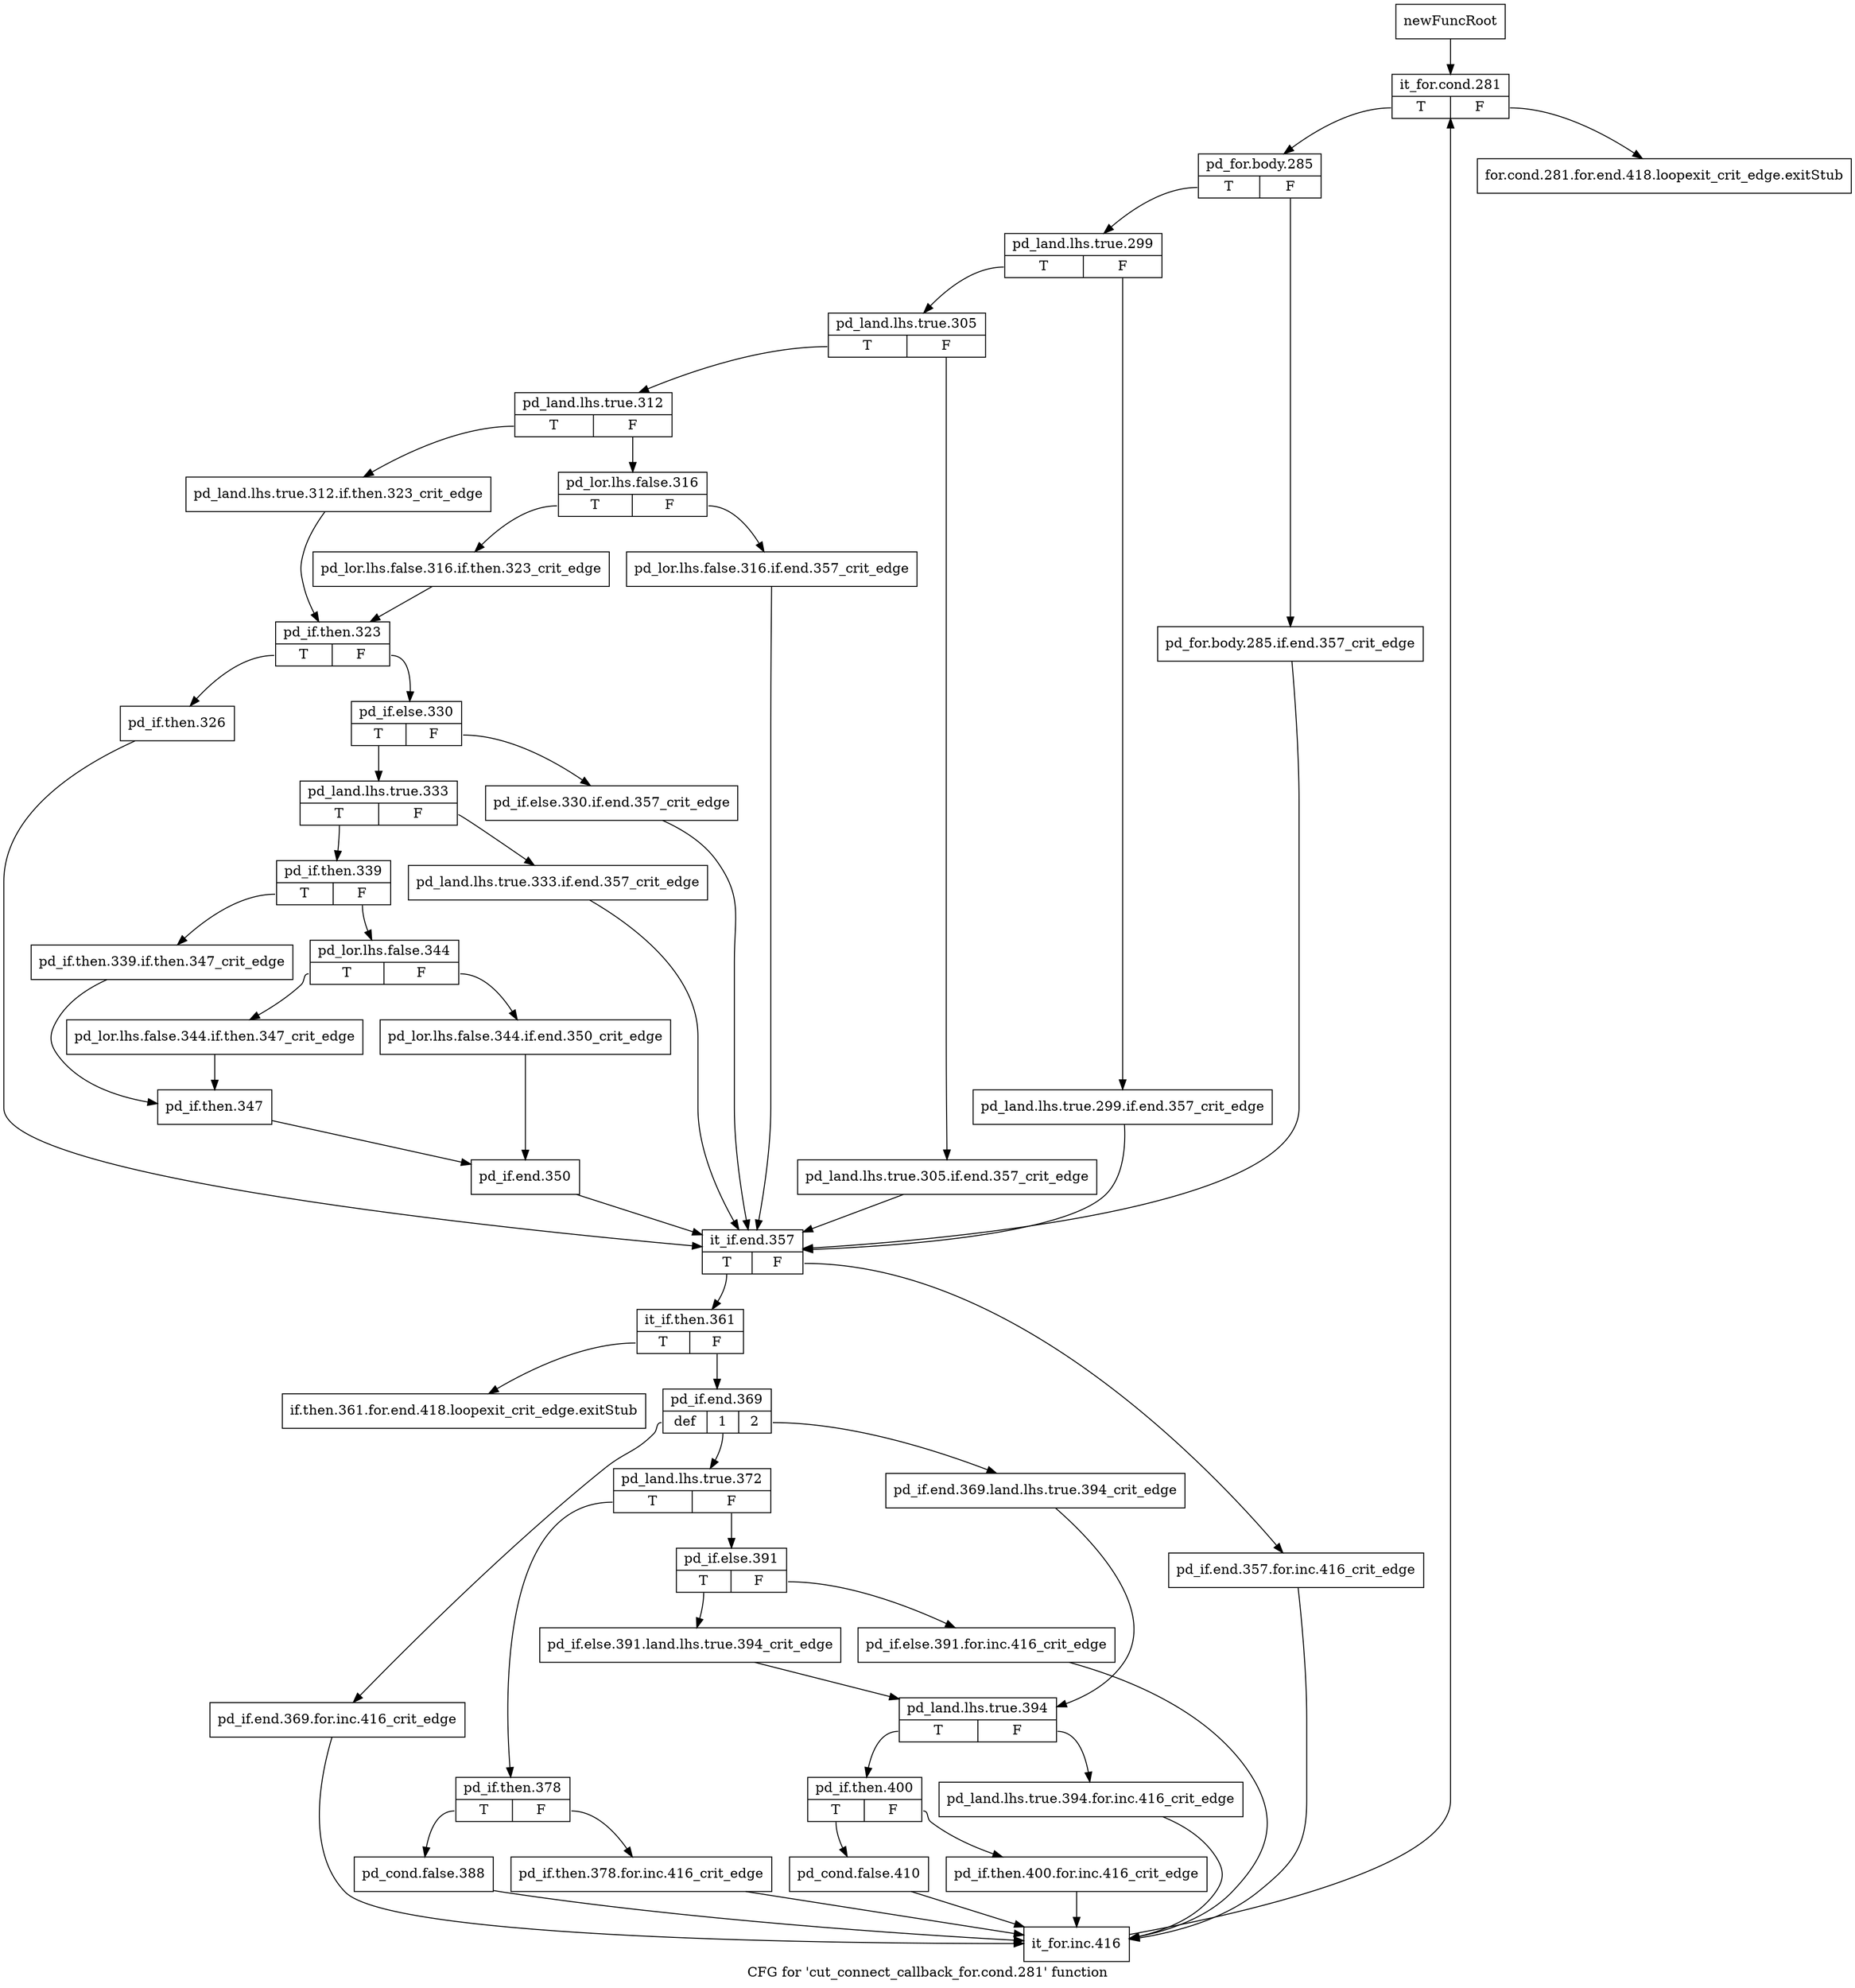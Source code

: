 digraph "CFG for 'cut_connect_callback_for.cond.281' function" {
	label="CFG for 'cut_connect_callback_for.cond.281' function";

	Node0x48572e0 [shape=record,label="{newFuncRoot}"];
	Node0x48572e0 -> Node0x48573d0;
	Node0x4857330 [shape=record,label="{for.cond.281.for.end.418.loopexit_crit_edge.exitStub}"];
	Node0x4857380 [shape=record,label="{if.then.361.for.end.418.loopexit_crit_edge.exitStub}"];
	Node0x48573d0 [shape=record,label="{it_for.cond.281|{<s0>T|<s1>F}}"];
	Node0x48573d0:s0 -> Node0x4857420;
	Node0x48573d0:s1 -> Node0x4857330;
	Node0x4857420 [shape=record,label="{pd_for.body.285|{<s0>T|<s1>F}}"];
	Node0x4857420:s0 -> Node0x48574c0;
	Node0x4857420:s1 -> Node0x4857470;
	Node0x4857470 [shape=record,label="{pd_for.body.285.if.end.357_crit_edge}"];
	Node0x4857470 -> Node0x4857ba0;
	Node0x48574c0 [shape=record,label="{pd_land.lhs.true.299|{<s0>T|<s1>F}}"];
	Node0x48574c0:s0 -> Node0x4857560;
	Node0x48574c0:s1 -> Node0x4857510;
	Node0x4857510 [shape=record,label="{pd_land.lhs.true.299.if.end.357_crit_edge}"];
	Node0x4857510 -> Node0x4857ba0;
	Node0x4857560 [shape=record,label="{pd_land.lhs.true.305|{<s0>T|<s1>F}}"];
	Node0x4857560:s0 -> Node0x4857600;
	Node0x4857560:s1 -> Node0x48575b0;
	Node0x48575b0 [shape=record,label="{pd_land.lhs.true.305.if.end.357_crit_edge}"];
	Node0x48575b0 -> Node0x4857ba0;
	Node0x4857600 [shape=record,label="{pd_land.lhs.true.312|{<s0>T|<s1>F}}"];
	Node0x4857600:s0 -> Node0x4857740;
	Node0x4857600:s1 -> Node0x4857650;
	Node0x4857650 [shape=record,label="{pd_lor.lhs.false.316|{<s0>T|<s1>F}}"];
	Node0x4857650:s0 -> Node0x48576f0;
	Node0x4857650:s1 -> Node0x48576a0;
	Node0x48576a0 [shape=record,label="{pd_lor.lhs.false.316.if.end.357_crit_edge}"];
	Node0x48576a0 -> Node0x4857ba0;
	Node0x48576f0 [shape=record,label="{pd_lor.lhs.false.316.if.then.323_crit_edge}"];
	Node0x48576f0 -> Node0x4857790;
	Node0x4857740 [shape=record,label="{pd_land.lhs.true.312.if.then.323_crit_edge}"];
	Node0x4857740 -> Node0x4857790;
	Node0x4857790 [shape=record,label="{pd_if.then.323|{<s0>T|<s1>F}}"];
	Node0x4857790:s0 -> Node0x4857b50;
	Node0x4857790:s1 -> Node0x48577e0;
	Node0x48577e0 [shape=record,label="{pd_if.else.330|{<s0>T|<s1>F}}"];
	Node0x48577e0:s0 -> Node0x4857880;
	Node0x48577e0:s1 -> Node0x4857830;
	Node0x4857830 [shape=record,label="{pd_if.else.330.if.end.357_crit_edge}"];
	Node0x4857830 -> Node0x4857ba0;
	Node0x4857880 [shape=record,label="{pd_land.lhs.true.333|{<s0>T|<s1>F}}"];
	Node0x4857880:s0 -> Node0x4857920;
	Node0x4857880:s1 -> Node0x48578d0;
	Node0x48578d0 [shape=record,label="{pd_land.lhs.true.333.if.end.357_crit_edge}"];
	Node0x48578d0 -> Node0x4857ba0;
	Node0x4857920 [shape=record,label="{pd_if.then.339|{<s0>T|<s1>F}}"];
	Node0x4857920:s0 -> Node0x4857a60;
	Node0x4857920:s1 -> Node0x4857970;
	Node0x4857970 [shape=record,label="{pd_lor.lhs.false.344|{<s0>T|<s1>F}}"];
	Node0x4857970:s0 -> Node0x4857a10;
	Node0x4857970:s1 -> Node0x48579c0;
	Node0x48579c0 [shape=record,label="{pd_lor.lhs.false.344.if.end.350_crit_edge}"];
	Node0x48579c0 -> Node0x4857b00;
	Node0x4857a10 [shape=record,label="{pd_lor.lhs.false.344.if.then.347_crit_edge}"];
	Node0x4857a10 -> Node0x4857ab0;
	Node0x4857a60 [shape=record,label="{pd_if.then.339.if.then.347_crit_edge}"];
	Node0x4857a60 -> Node0x4857ab0;
	Node0x4857ab0 [shape=record,label="{pd_if.then.347}"];
	Node0x4857ab0 -> Node0x4857b00;
	Node0x4857b00 [shape=record,label="{pd_if.end.350}"];
	Node0x4857b00 -> Node0x4857ba0;
	Node0x4857b50 [shape=record,label="{pd_if.then.326}"];
	Node0x4857b50 -> Node0x4857ba0;
	Node0x4857ba0 [shape=record,label="{it_if.end.357|{<s0>T|<s1>F}}"];
	Node0x4857ba0:s0 -> Node0x4857c40;
	Node0x4857ba0:s1 -> Node0x4857bf0;
	Node0x4857bf0 [shape=record,label="{pd_if.end.357.for.inc.416_crit_edge}"];
	Node0x4857bf0 -> Node0x4858140;
	Node0x4857c40 [shape=record,label="{it_if.then.361|{<s0>T|<s1>F}}"];
	Node0x4857c40:s0 -> Node0x4857380;
	Node0x4857c40:s1 -> Node0x4857c90;
	Node0x4857c90 [shape=record,label="{pd_if.end.369|{<s0>def|<s1>1|<s2>2}}"];
	Node0x4857c90:s0 -> Node0x48580f0;
	Node0x4857c90:s1 -> Node0x4857d30;
	Node0x4857c90:s2 -> Node0x4857ce0;
	Node0x4857ce0 [shape=record,label="{pd_if.end.369.land.lhs.true.394_crit_edge}"];
	Node0x4857ce0 -> Node0x4857e70;
	Node0x4857d30 [shape=record,label="{pd_land.lhs.true.372|{<s0>T|<s1>F}}"];
	Node0x4857d30:s0 -> Node0x4858000;
	Node0x4857d30:s1 -> Node0x4857d80;
	Node0x4857d80 [shape=record,label="{pd_if.else.391|{<s0>T|<s1>F}}"];
	Node0x4857d80:s0 -> Node0x4857e20;
	Node0x4857d80:s1 -> Node0x4857dd0;
	Node0x4857dd0 [shape=record,label="{pd_if.else.391.for.inc.416_crit_edge}"];
	Node0x4857dd0 -> Node0x4858140;
	Node0x4857e20 [shape=record,label="{pd_if.else.391.land.lhs.true.394_crit_edge}"];
	Node0x4857e20 -> Node0x4857e70;
	Node0x4857e70 [shape=record,label="{pd_land.lhs.true.394|{<s0>T|<s1>F}}"];
	Node0x4857e70:s0 -> Node0x4857f10;
	Node0x4857e70:s1 -> Node0x4857ec0;
	Node0x4857ec0 [shape=record,label="{pd_land.lhs.true.394.for.inc.416_crit_edge}"];
	Node0x4857ec0 -> Node0x4858140;
	Node0x4857f10 [shape=record,label="{pd_if.then.400|{<s0>T|<s1>F}}"];
	Node0x4857f10:s0 -> Node0x4857fb0;
	Node0x4857f10:s1 -> Node0x4857f60;
	Node0x4857f60 [shape=record,label="{pd_if.then.400.for.inc.416_crit_edge}"];
	Node0x4857f60 -> Node0x4858140;
	Node0x4857fb0 [shape=record,label="{pd_cond.false.410}"];
	Node0x4857fb0 -> Node0x4858140;
	Node0x4858000 [shape=record,label="{pd_if.then.378|{<s0>T|<s1>F}}"];
	Node0x4858000:s0 -> Node0x48580a0;
	Node0x4858000:s1 -> Node0x4858050;
	Node0x4858050 [shape=record,label="{pd_if.then.378.for.inc.416_crit_edge}"];
	Node0x4858050 -> Node0x4858140;
	Node0x48580a0 [shape=record,label="{pd_cond.false.388}"];
	Node0x48580a0 -> Node0x4858140;
	Node0x48580f0 [shape=record,label="{pd_if.end.369.for.inc.416_crit_edge}"];
	Node0x48580f0 -> Node0x4858140;
	Node0x4858140 [shape=record,label="{it_for.inc.416}"];
	Node0x4858140 -> Node0x48573d0;
}
